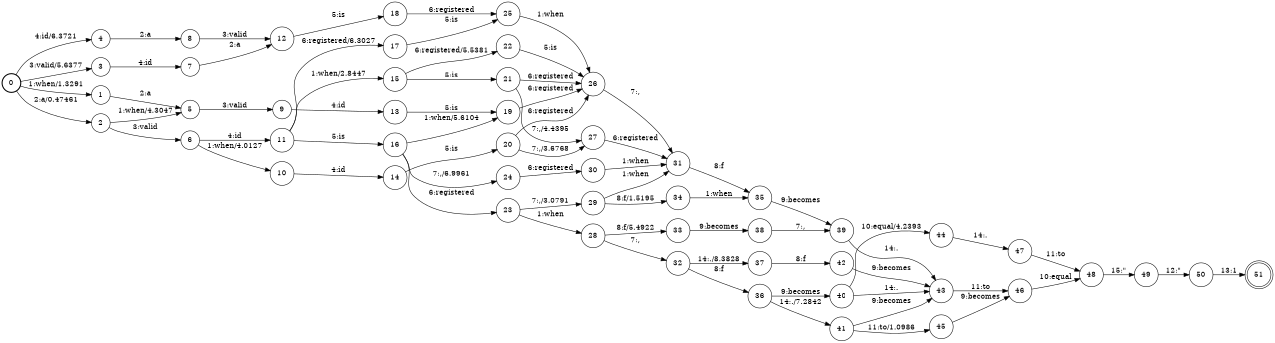 digraph FST {
rankdir = LR;
size = "8.5,11";
label = "";
center = 1;
orientation = Portrait;
ranksep = "0.4";
nodesep = "0.25";
0 [label = "0", shape = circle, style = bold, fontsize = 14]
	0 -> 1 [label = "1:when/1.3291", fontsize = 14];
	0 -> 2 [label = "2:a/0.47461", fontsize = 14];
	0 -> 3 [label = "3:valid/5.6377", fontsize = 14];
	0 -> 4 [label = "4:id/6.3721", fontsize = 14];
1 [label = "1", shape = circle, style = solid, fontsize = 14]
	1 -> 5 [label = "2:a", fontsize = 14];
2 [label = "2", shape = circle, style = solid, fontsize = 14]
	2 -> 5 [label = "1:when/4.3047", fontsize = 14];
	2 -> 6 [label = "3:valid", fontsize = 14];
3 [label = "3", shape = circle, style = solid, fontsize = 14]
	3 -> 7 [label = "4:id", fontsize = 14];
4 [label = "4", shape = circle, style = solid, fontsize = 14]
	4 -> 8 [label = "2:a", fontsize = 14];
5 [label = "5", shape = circle, style = solid, fontsize = 14]
	5 -> 9 [label = "3:valid", fontsize = 14];
6 [label = "6", shape = circle, style = solid, fontsize = 14]
	6 -> 10 [label = "1:when/4.0127", fontsize = 14];
	6 -> 11 [label = "4:id", fontsize = 14];
7 [label = "7", shape = circle, style = solid, fontsize = 14]
	7 -> 12 [label = "2:a", fontsize = 14];
8 [label = "8", shape = circle, style = solid, fontsize = 14]
	8 -> 12 [label = "3:valid", fontsize = 14];
9 [label = "9", shape = circle, style = solid, fontsize = 14]
	9 -> 13 [label = "4:id", fontsize = 14];
10 [label = "10", shape = circle, style = solid, fontsize = 14]
	10 -> 14 [label = "4:id", fontsize = 14];
11 [label = "11", shape = circle, style = solid, fontsize = 14]
	11 -> 15 [label = "1:when/2.8447", fontsize = 14];
	11 -> 16 [label = "5:is", fontsize = 14];
	11 -> 17 [label = "6:registered/6.3027", fontsize = 14];
12 [label = "12", shape = circle, style = solid, fontsize = 14]
	12 -> 18 [label = "5:is", fontsize = 14];
13 [label = "13", shape = circle, style = solid, fontsize = 14]
	13 -> 19 [label = "5:is", fontsize = 14];
14 [label = "14", shape = circle, style = solid, fontsize = 14]
	14 -> 20 [label = "5:is", fontsize = 14];
15 [label = "15", shape = circle, style = solid, fontsize = 14]
	15 -> 21 [label = "5:is", fontsize = 14];
	15 -> 22 [label = "6:registered/5.5381", fontsize = 14];
16 [label = "16", shape = circle, style = solid, fontsize = 14]
	16 -> 19 [label = "1:when/5.6104", fontsize = 14];
	16 -> 23 [label = "6:registered", fontsize = 14];
	16 -> 24 [label = "7:,/6.9961", fontsize = 14];
17 [label = "17", shape = circle, style = solid, fontsize = 14]
	17 -> 25 [label = "5:is", fontsize = 14];
18 [label = "18", shape = circle, style = solid, fontsize = 14]
	18 -> 25 [label = "6:registered", fontsize = 14];
19 [label = "19", shape = circle, style = solid, fontsize = 14]
	19 -> 26 [label = "6:registered", fontsize = 14];
20 [label = "20", shape = circle, style = solid, fontsize = 14]
	20 -> 26 [label = "6:registered", fontsize = 14];
	20 -> 27 [label = "7:,/3.6768", fontsize = 14];
21 [label = "21", shape = circle, style = solid, fontsize = 14]
	21 -> 26 [label = "6:registered", fontsize = 14];
	21 -> 27 [label = "7:,/4.4395", fontsize = 14];
22 [label = "22", shape = circle, style = solid, fontsize = 14]
	22 -> 26 [label = "5:is", fontsize = 14];
23 [label = "23", shape = circle, style = solid, fontsize = 14]
	23 -> 28 [label = "1:when", fontsize = 14];
	23 -> 29 [label = "7:,/3.0791", fontsize = 14];
24 [label = "24", shape = circle, style = solid, fontsize = 14]
	24 -> 30 [label = "6:registered", fontsize = 14];
25 [label = "25", shape = circle, style = solid, fontsize = 14]
	25 -> 26 [label = "1:when", fontsize = 14];
26 [label = "26", shape = circle, style = solid, fontsize = 14]
	26 -> 31 [label = "7:,", fontsize = 14];
27 [label = "27", shape = circle, style = solid, fontsize = 14]
	27 -> 31 [label = "6:registered", fontsize = 14];
28 [label = "28", shape = circle, style = solid, fontsize = 14]
	28 -> 32 [label = "7:,", fontsize = 14];
	28 -> 33 [label = "8:f/5.4922", fontsize = 14];
29 [label = "29", shape = circle, style = solid, fontsize = 14]
	29 -> 31 [label = "1:when", fontsize = 14];
	29 -> 34 [label = "8:f/1.5195", fontsize = 14];
30 [label = "30", shape = circle, style = solid, fontsize = 14]
	30 -> 31 [label = "1:when", fontsize = 14];
31 [label = "31", shape = circle, style = solid, fontsize = 14]
	31 -> 35 [label = "8:f", fontsize = 14];
32 [label = "32", shape = circle, style = solid, fontsize = 14]
	32 -> 36 [label = "8:f", fontsize = 14];
	32 -> 37 [label = "14:./8.3828", fontsize = 14];
33 [label = "33", shape = circle, style = solid, fontsize = 14]
	33 -> 38 [label = "9:becomes", fontsize = 14];
34 [label = "34", shape = circle, style = solid, fontsize = 14]
	34 -> 35 [label = "1:when", fontsize = 14];
35 [label = "35", shape = circle, style = solid, fontsize = 14]
	35 -> 39 [label = "9:becomes", fontsize = 14];
36 [label = "36", shape = circle, style = solid, fontsize = 14]
	36 -> 40 [label = "9:becomes", fontsize = 14];
	36 -> 41 [label = "14:./7.2842", fontsize = 14];
37 [label = "37", shape = circle, style = solid, fontsize = 14]
	37 -> 42 [label = "8:f", fontsize = 14];
38 [label = "38", shape = circle, style = solid, fontsize = 14]
	38 -> 39 [label = "7:,", fontsize = 14];
39 [label = "39", shape = circle, style = solid, fontsize = 14]
	39 -> 43 [label = "14:.", fontsize = 14];
40 [label = "40", shape = circle, style = solid, fontsize = 14]
	40 -> 44 [label = "10:equal/4.2393", fontsize = 14];
	40 -> 43 [label = "14:.", fontsize = 14];
41 [label = "41", shape = circle, style = solid, fontsize = 14]
	41 -> 43 [label = "9:becomes", fontsize = 14];
	41 -> 45 [label = "11:to/1.0986", fontsize = 14];
42 [label = "42", shape = circle, style = solid, fontsize = 14]
	42 -> 43 [label = "9:becomes", fontsize = 14];
43 [label = "43", shape = circle, style = solid, fontsize = 14]
	43 -> 46 [label = "11:to", fontsize = 14];
44 [label = "44", shape = circle, style = solid, fontsize = 14]
	44 -> 47 [label = "14:.", fontsize = 14];
45 [label = "45", shape = circle, style = solid, fontsize = 14]
	45 -> 46 [label = "9:becomes", fontsize = 14];
46 [label = "46", shape = circle, style = solid, fontsize = 14]
	46 -> 48 [label = "10:equal", fontsize = 14];
47 [label = "47", shape = circle, style = solid, fontsize = 14]
	47 -> 48 [label = "11:to", fontsize = 14];
48 [label = "48", shape = circle, style = solid, fontsize = 14]
	48 -> 49 [label = "15:&quot;", fontsize = 14];
49 [label = "49", shape = circle, style = solid, fontsize = 14]
	49 -> 50 [label = "12:&quot;", fontsize = 14];
50 [label = "50", shape = circle, style = solid, fontsize = 14]
	50 -> 51 [label = "13:1", fontsize = 14];
51 [label = "51", shape = doublecircle, style = solid, fontsize = 14]
}
